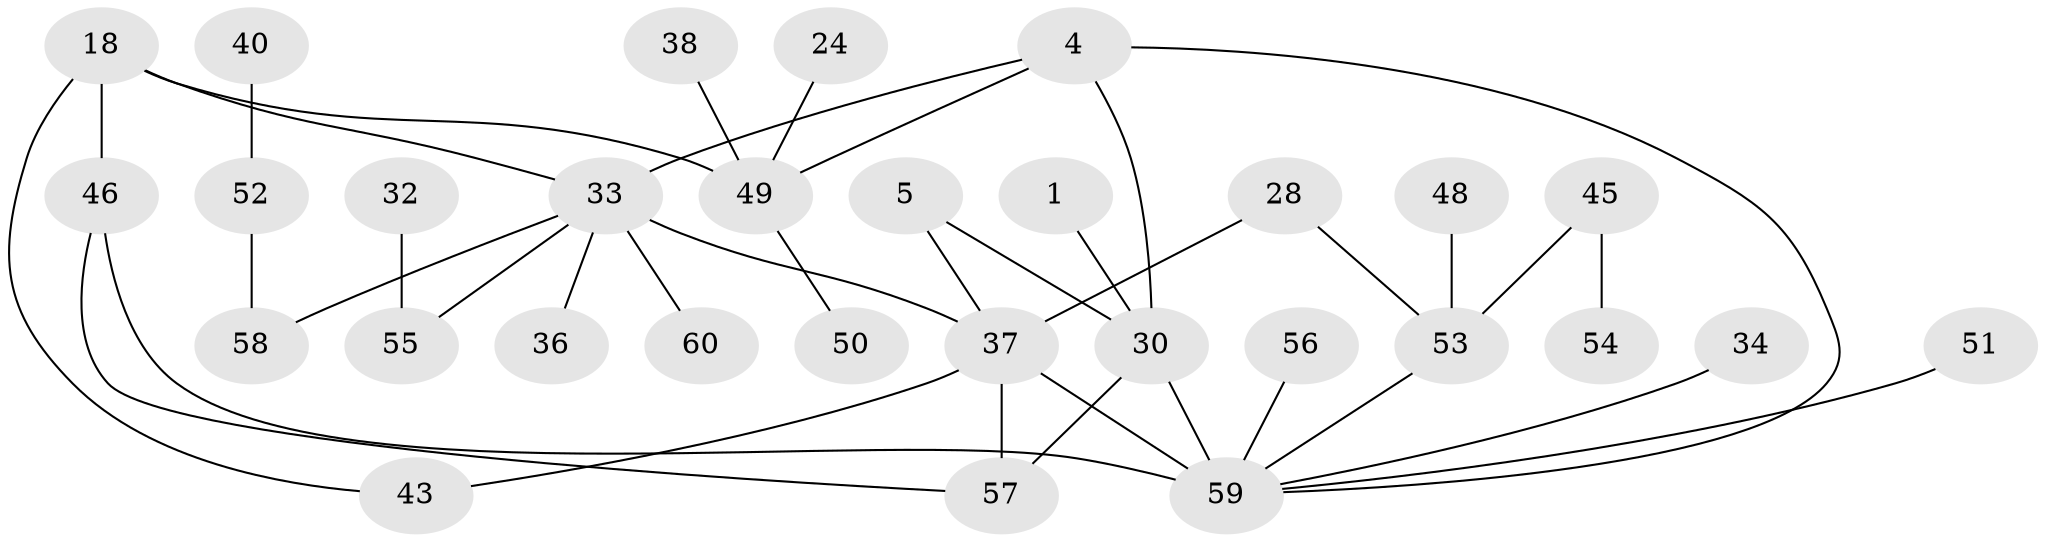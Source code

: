 // original degree distribution, {1: 0.2833333333333333, 2: 0.25, 8: 0.016666666666666666, 6: 0.016666666666666666, 4: 0.05, 5: 0.06666666666666667, 3: 0.31666666666666665}
// Generated by graph-tools (version 1.1) at 2025/38/03/09/25 04:38:58]
// undirected, 30 vertices, 38 edges
graph export_dot {
graph [start="1"]
  node [color=gray90,style=filled];
  1;
  4;
  5;
  18 [super="+6"];
  24;
  28 [super="+19"];
  30 [super="+9"];
  32 [super="+12"];
  33 [super="+29+14"];
  34;
  36;
  37 [super="+3+27"];
  38;
  40;
  43;
  45 [super="+10"];
  46 [super="+42"];
  48;
  49;
  50;
  51;
  52;
  53 [super="+44"];
  54;
  55 [super="+11"];
  56;
  57 [super="+26"];
  58 [super="+23"];
  59 [super="+41+25+39+47"];
  60 [super="+8+16+21+22"];
  1 -- 30;
  4 -- 30 [weight=2];
  4 -- 49;
  4 -- 33 [weight=2];
  4 -- 59;
  5 -- 30;
  5 -- 37;
  18 -- 43;
  18 -- 46 [weight=2];
  18 -- 49;
  18 -- 33;
  24 -- 49;
  28 -- 37 [weight=2];
  28 -- 53;
  30 -- 57;
  30 -- 59;
  32 -- 55;
  33 -- 37 [weight=2];
  33 -- 58;
  33 -- 60;
  33 -- 36;
  33 -- 55;
  34 -- 59;
  37 -- 57;
  37 -- 43;
  37 -- 59 [weight=3];
  38 -- 49;
  40 -- 52;
  45 -- 53;
  45 -- 54;
  46 -- 57;
  46 -- 59;
  48 -- 53;
  49 -- 50;
  51 -- 59;
  52 -- 58;
  53 -- 59;
  56 -- 59;
}
